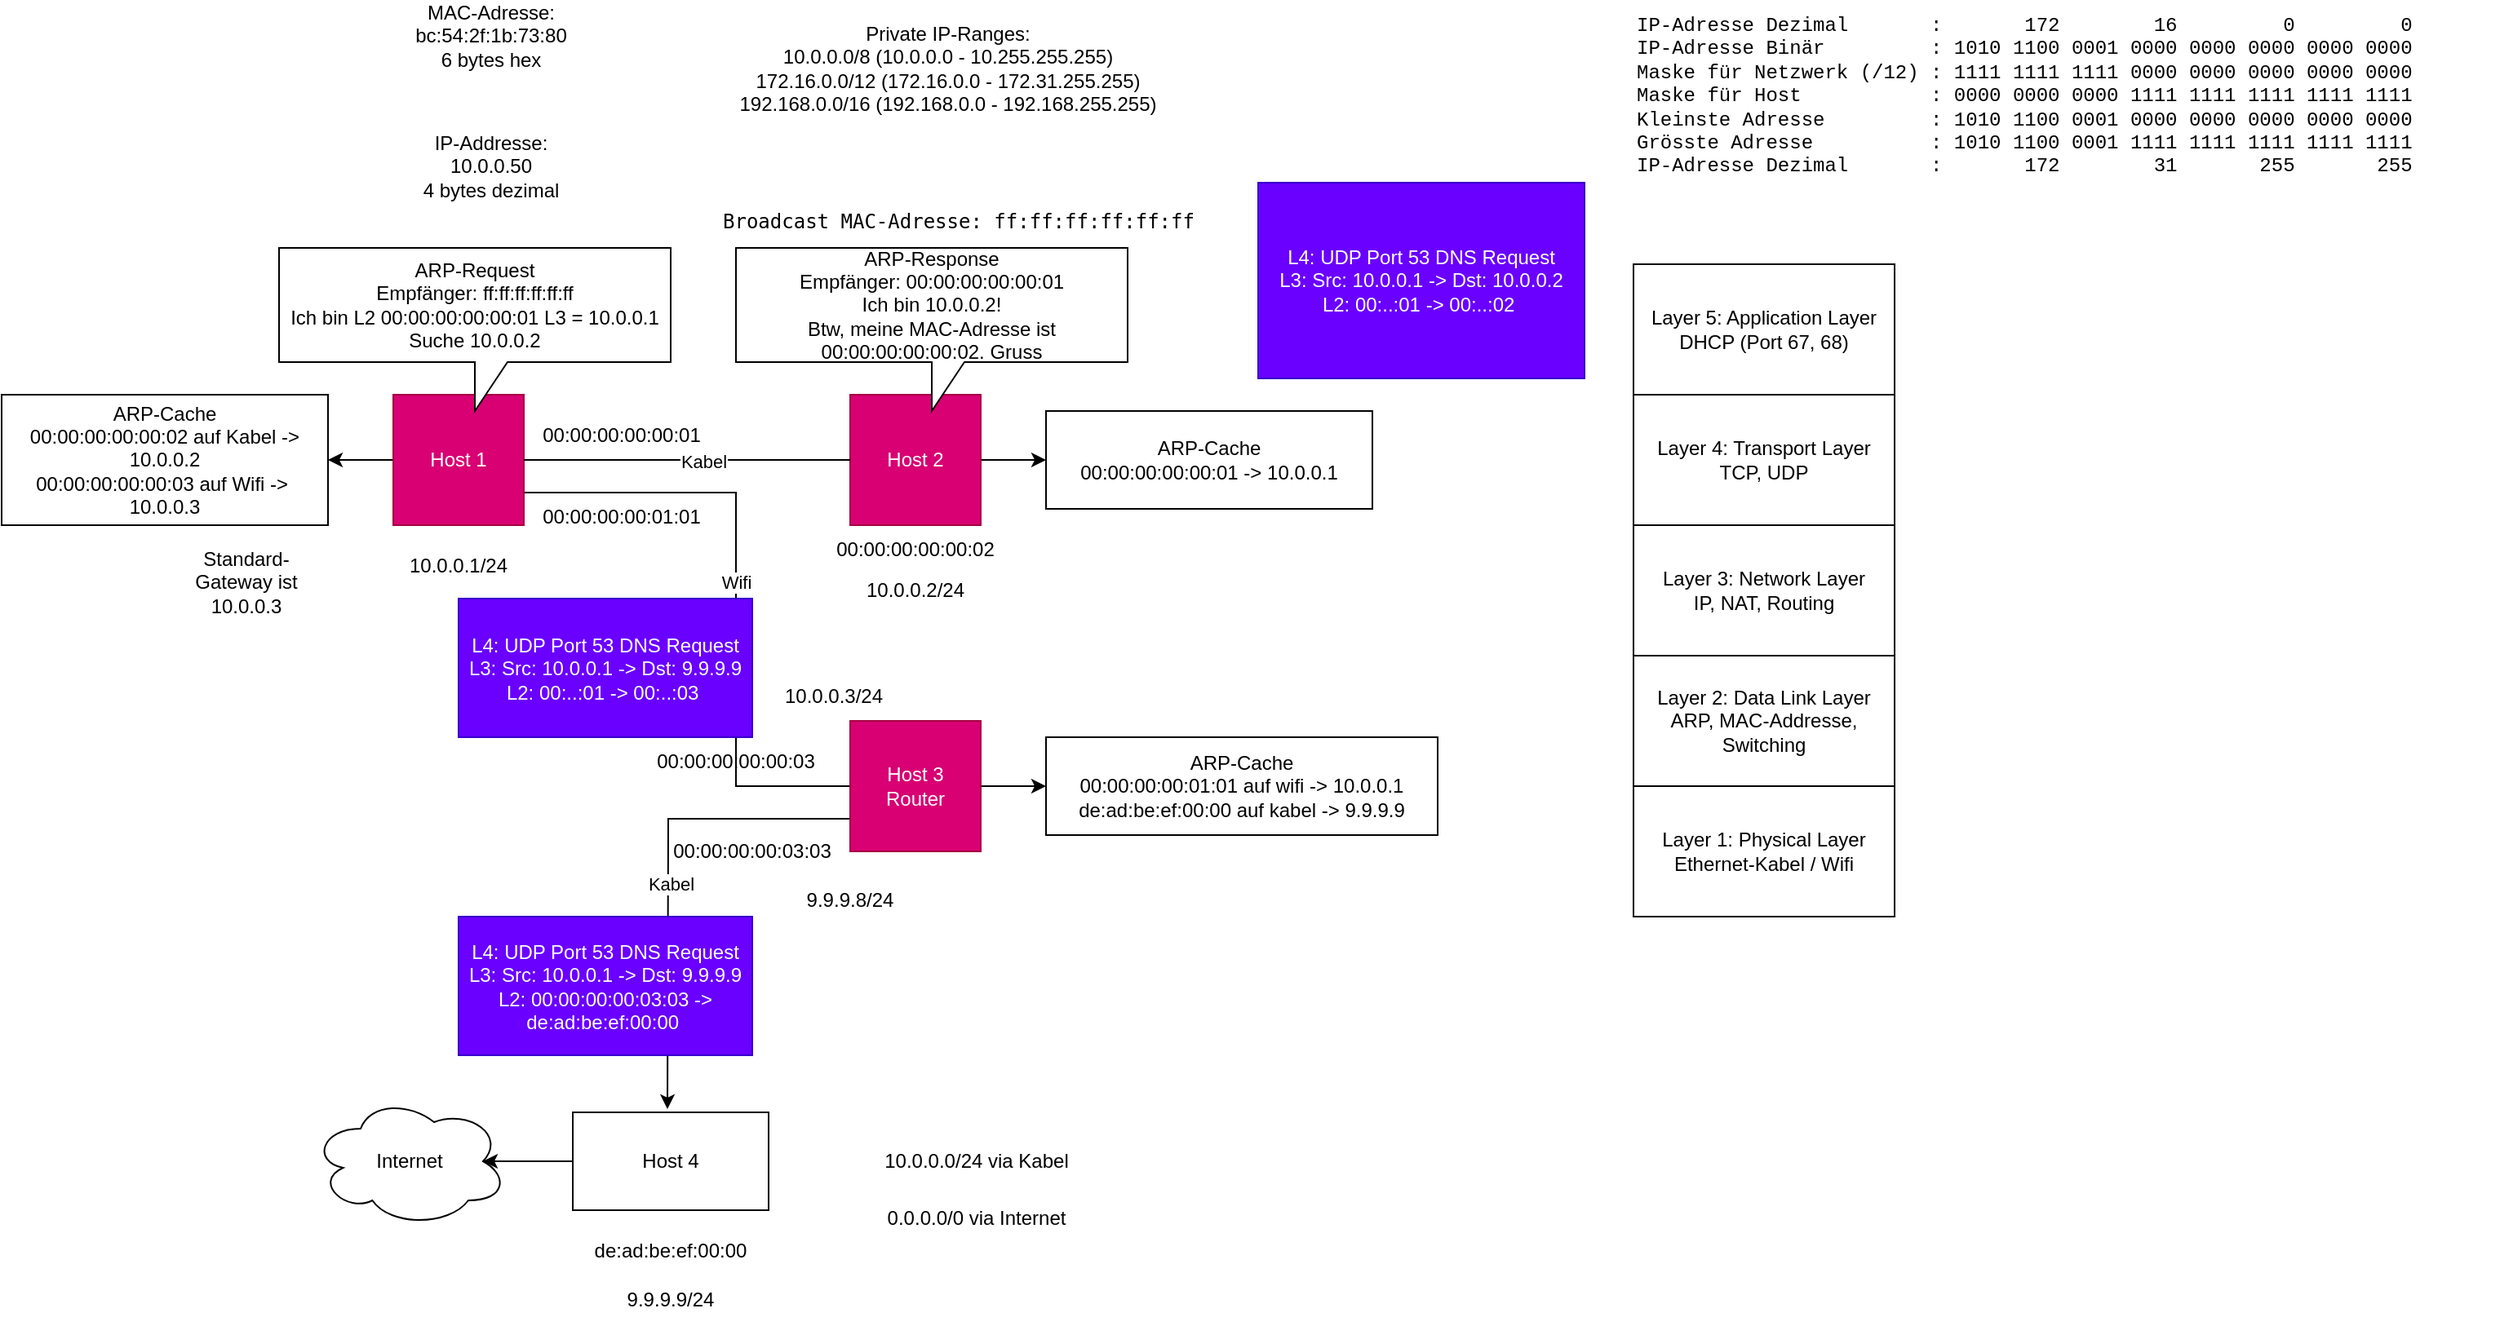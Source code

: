 <mxfile version="21.6.8" type="device" pages="3">
  <diagram name="ARP+Routing" id="4NEQtiHb-6PhxLlwF9BV">
    <mxGraphModel dx="2150" dy="907" grid="1" gridSize="10" guides="1" tooltips="1" connect="1" arrows="1" fold="1" page="1" pageScale="1" pageWidth="850" pageHeight="1100" math="0" shadow="0">
      <root>
        <mxCell id="0" />
        <mxCell id="1" parent="0" />
        <mxCell id="g_Mk7Dcg2NKGqQZcFkWx-22" style="edgeStyle=orthogonalEdgeStyle;rounded=0;orthogonalLoop=1;jettySize=auto;html=1;exitX=1;exitY=0.5;exitDx=0;exitDy=0;entryX=0;entryY=0.5;entryDx=0;entryDy=0;endArrow=none;endFill=0;" parent="1" source="g_Mk7Dcg2NKGqQZcFkWx-1" target="g_Mk7Dcg2NKGqQZcFkWx-19" edge="1">
          <mxGeometry relative="1" as="geometry">
            <Array as="points">
              <mxPoint x="200" y="340" />
              <mxPoint x="330" y="340" />
              <mxPoint x="330" y="520" />
            </Array>
          </mxGeometry>
        </mxCell>
        <mxCell id="g_Mk7Dcg2NKGqQZcFkWx-24" value="Wifi" style="edgeLabel;html=1;align=center;verticalAlign=middle;resizable=0;points=[];" parent="g_Mk7Dcg2NKGqQZcFkWx-22" vertex="1" connectable="0">
          <mxGeometry x="0.025" relative="1" as="geometry">
            <mxPoint as="offset" />
          </mxGeometry>
        </mxCell>
        <mxCell id="g_Mk7Dcg2NKGqQZcFkWx-33" style="edgeStyle=orthogonalEdgeStyle;rounded=0;orthogonalLoop=1;jettySize=auto;html=1;exitX=0;exitY=0.5;exitDx=0;exitDy=0;entryX=1;entryY=0.5;entryDx=0;entryDy=0;" parent="1" source="g_Mk7Dcg2NKGqQZcFkWx-1" target="g_Mk7Dcg2NKGqQZcFkWx-32" edge="1">
          <mxGeometry relative="1" as="geometry" />
        </mxCell>
        <mxCell id="g_Mk7Dcg2NKGqQZcFkWx-1" value="Host 1" style="rounded=0;whiteSpace=wrap;html=1;fillColor=#d80073;strokeColor=#A50040;fontColor=#ffffff;" parent="1" vertex="1">
          <mxGeometry x="120" y="280" width="80" height="80" as="geometry" />
        </mxCell>
        <mxCell id="g_Mk7Dcg2NKGqQZcFkWx-31" style="edgeStyle=orthogonalEdgeStyle;rounded=0;orthogonalLoop=1;jettySize=auto;html=1;exitX=1;exitY=0.5;exitDx=0;exitDy=0;entryX=0;entryY=0.5;entryDx=0;entryDy=0;" parent="1" source="g_Mk7Dcg2NKGqQZcFkWx-2" target="g_Mk7Dcg2NKGqQZcFkWx-30" edge="1">
          <mxGeometry relative="1" as="geometry" />
        </mxCell>
        <mxCell id="g_Mk7Dcg2NKGqQZcFkWx-2" value="Host 2" style="rounded=0;whiteSpace=wrap;html=1;fillColor=#d80073;strokeColor=#A50040;fontColor=#ffffff;" parent="1" vertex="1">
          <mxGeometry x="400" y="280" width="80" height="80" as="geometry" />
        </mxCell>
        <mxCell id="g_Mk7Dcg2NKGqQZcFkWx-3" value="" style="endArrow=none;html=1;rounded=0;entryX=1;entryY=0.5;entryDx=0;entryDy=0;exitX=0;exitY=0.5;exitDx=0;exitDy=0;" parent="1" source="g_Mk7Dcg2NKGqQZcFkWx-2" target="g_Mk7Dcg2NKGqQZcFkWx-1" edge="1">
          <mxGeometry width="50" height="50" relative="1" as="geometry">
            <mxPoint x="430" y="640" as="sourcePoint" />
            <mxPoint x="480" y="590" as="targetPoint" />
          </mxGeometry>
        </mxCell>
        <mxCell id="g_Mk7Dcg2NKGqQZcFkWx-23" value="Kabel" style="edgeLabel;html=1;align=center;verticalAlign=middle;resizable=0;points=[];" parent="g_Mk7Dcg2NKGqQZcFkWx-3" vertex="1" connectable="0">
          <mxGeometry x="-0.1" y="1" relative="1" as="geometry">
            <mxPoint as="offset" />
          </mxGeometry>
        </mxCell>
        <mxCell id="g_Mk7Dcg2NKGqQZcFkWx-4" value="00:00:00:00:01:01" style="text;html=1;strokeColor=none;fillColor=none;align=center;verticalAlign=middle;whiteSpace=wrap;rounded=0;" parent="1" vertex="1">
          <mxGeometry x="230" y="340" width="60" height="30" as="geometry" />
        </mxCell>
        <mxCell id="g_Mk7Dcg2NKGqQZcFkWx-5" value="00:00:00:00:00:02" style="text;html=1;strokeColor=none;fillColor=none;align=center;verticalAlign=middle;whiteSpace=wrap;rounded=0;" parent="1" vertex="1">
          <mxGeometry x="410" y="360" width="60" height="30" as="geometry" />
        </mxCell>
        <mxCell id="g_Mk7Dcg2NKGqQZcFkWx-6" value="MAC-Adresse: &lt;br&gt;bc:54:2f:1b:73:80&lt;br&gt;6 bytes hex" style="text;html=1;strokeColor=none;fillColor=none;align=center;verticalAlign=middle;whiteSpace=wrap;rounded=0;" parent="1" vertex="1">
          <mxGeometry x="80" y="40" width="200" height="40" as="geometry" />
        </mxCell>
        <mxCell id="g_Mk7Dcg2NKGqQZcFkWx-8" value="Layer 2: Data Link Layer&lt;br&gt;ARP, MAC-Addresse, Switching" style="rounded=0;whiteSpace=wrap;html=1;" parent="1" vertex="1">
          <mxGeometry x="880" y="440" width="160" height="80" as="geometry" />
        </mxCell>
        <mxCell id="g_Mk7Dcg2NKGqQZcFkWx-9" value="Layer 1: Physical Layer&lt;br&gt;Ethernet-Kabel / Wifi" style="rounded=0;whiteSpace=wrap;html=1;" parent="1" vertex="1">
          <mxGeometry x="880" y="520" width="160" height="80" as="geometry" />
        </mxCell>
        <mxCell id="g_Mk7Dcg2NKGqQZcFkWx-10" value="Layer 3: Network Layer&lt;br&gt;IP, NAT, Routing" style="rounded=0;whiteSpace=wrap;html=1;" parent="1" vertex="1">
          <mxGeometry x="880" y="360" width="160" height="80" as="geometry" />
        </mxCell>
        <mxCell id="g_Mk7Dcg2NKGqQZcFkWx-11" value="Layer 4: Transport Layer&lt;br&gt;TCP, UDP" style="rounded=0;whiteSpace=wrap;html=1;" parent="1" vertex="1">
          <mxGeometry x="880" y="280" width="160" height="80" as="geometry" />
        </mxCell>
        <mxCell id="g_Mk7Dcg2NKGqQZcFkWx-12" value="Layer 5: Application Layer&lt;br&gt;DHCP (Port 67, 68)" style="rounded=0;whiteSpace=wrap;html=1;" parent="1" vertex="1">
          <mxGeometry x="880" y="200" width="160" height="80" as="geometry" />
        </mxCell>
        <mxCell id="g_Mk7Dcg2NKGqQZcFkWx-13" value="10.0.0.1/24" style="text;html=1;strokeColor=none;fillColor=none;align=center;verticalAlign=middle;whiteSpace=wrap;rounded=0;" parent="1" vertex="1">
          <mxGeometry x="130" y="370" width="60" height="30" as="geometry" />
        </mxCell>
        <mxCell id="g_Mk7Dcg2NKGqQZcFkWx-14" value="IP-Addresse:&lt;br&gt;10.0.0.50&lt;br&gt;4 bytes dezimal" style="text;html=1;strokeColor=none;fillColor=none;align=center;verticalAlign=middle;whiteSpace=wrap;rounded=0;" parent="1" vertex="1">
          <mxGeometry x="80" y="120" width="200" height="40" as="geometry" />
        </mxCell>
        <mxCell id="g_Mk7Dcg2NKGqQZcFkWx-15" value="10.0.0.2/24" style="text;html=1;strokeColor=none;fillColor=none;align=center;verticalAlign=middle;whiteSpace=wrap;rounded=0;" parent="1" vertex="1">
          <mxGeometry x="410" y="385" width="60" height="30" as="geometry" />
        </mxCell>
        <mxCell id="g_Mk7Dcg2NKGqQZcFkWx-16" value="Private IP-Ranges:&lt;br&gt;10.0.0.0/8 (10.0.0.0 - 10.255.255.255)&lt;br&gt;172.16.0.0/12 (172.16.0.0 - 172.31.255.255)&lt;br&gt;192.168.0.0/16 (192.168.0.0 - 192.168.255.255)" style="text;html=1;strokeColor=none;fillColor=none;align=center;verticalAlign=middle;whiteSpace=wrap;rounded=0;" parent="1" vertex="1">
          <mxGeometry x="320" y="40" width="280" height="80" as="geometry" />
        </mxCell>
        <mxCell id="g_Mk7Dcg2NKGqQZcFkWx-17" value="IP-Adresse Dezimal       :       172        16         0         0&#xa;IP-Adresse Binär         : 1010 1100 0001 0000 0000 0000 0000 0000&#xa;Maske für Netzwerk (/12) : 1111 1111 1111 0000 0000 0000 0000 0000&#xa;Maske für Host           : 0000 0000 0000 1111 1111 1111 1111 1111&#xa;Kleinste Adresse         : 1010 1100 0001 0000 0000 0000 0000 0000&#xa;Grösste Adresse          : 1010 1100 0001 1111 1111 1111 1111 1111&#xa;IP-Adresse Dezimal       :       172        31       255       255" style="text;whiteSpace=wrap;fontFamily=Courier New;" parent="1" vertex="1">
          <mxGeometry x="880" y="40" width="530" height="150" as="geometry" />
        </mxCell>
        <mxCell id="g_Mk7Dcg2NKGqQZcFkWx-29" style="edgeStyle=orthogonalEdgeStyle;rounded=0;orthogonalLoop=1;jettySize=auto;html=1;exitX=1;exitY=0.5;exitDx=0;exitDy=0;entryX=0;entryY=0.5;entryDx=0;entryDy=0;" parent="1" source="g_Mk7Dcg2NKGqQZcFkWx-19" target="g_Mk7Dcg2NKGqQZcFkWx-28" edge="1">
          <mxGeometry relative="1" as="geometry" />
        </mxCell>
        <mxCell id="g_Mk7Dcg2NKGqQZcFkWx-41" style="edgeStyle=orthogonalEdgeStyle;rounded=0;orthogonalLoop=1;jettySize=auto;html=1;exitX=0;exitY=0.75;exitDx=0;exitDy=0;entryX=0.4;entryY=0.1;entryDx=0;entryDy=0;entryPerimeter=0;" parent="1" source="g_Mk7Dcg2NKGqQZcFkWx-19" edge="1">
          <mxGeometry relative="1" as="geometry">
            <mxPoint x="288" y="718" as="targetPoint" />
          </mxGeometry>
        </mxCell>
        <mxCell id="g_Mk7Dcg2NKGqQZcFkWx-42" value="Kabel" style="edgeLabel;html=1;align=center;verticalAlign=middle;resizable=0;points=[];" parent="g_Mk7Dcg2NKGqQZcFkWx-41" vertex="1" connectable="0">
          <mxGeometry x="0.71" y="-4" relative="1" as="geometry">
            <mxPoint x="6" y="-96" as="offset" />
          </mxGeometry>
        </mxCell>
        <mxCell id="g_Mk7Dcg2NKGqQZcFkWx-19" value="Host 3&lt;br&gt;Router" style="rounded=0;whiteSpace=wrap;html=1;fillColor=#d80073;strokeColor=#A50040;fontColor=#ffffff;" parent="1" vertex="1">
          <mxGeometry x="400" y="480" width="80" height="80" as="geometry" />
        </mxCell>
        <mxCell id="g_Mk7Dcg2NKGqQZcFkWx-20" value="00:00:00:00:00:03" style="text;html=1;strokeColor=none;fillColor=none;align=center;verticalAlign=middle;whiteSpace=wrap;rounded=0;" parent="1" vertex="1">
          <mxGeometry x="300" y="490" width="60" height="30" as="geometry" />
        </mxCell>
        <mxCell id="g_Mk7Dcg2NKGqQZcFkWx-21" value="10.0.0.3/24" style="text;html=1;strokeColor=none;fillColor=none;align=center;verticalAlign=middle;whiteSpace=wrap;rounded=0;" parent="1" vertex="1">
          <mxGeometry x="360" y="450" width="60" height="30" as="geometry" />
        </mxCell>
        <mxCell id="g_Mk7Dcg2NKGqQZcFkWx-25" value="&lt;code&gt;Broadcast MAC-Adresse: ff:ff:ff:ff:ff:ff&lt;/code&gt;" style="text;whiteSpace=wrap;html=1;" parent="1" vertex="1">
          <mxGeometry x="320" y="160" width="320" height="40" as="geometry" />
        </mxCell>
        <mxCell id="g_Mk7Dcg2NKGqQZcFkWx-26" value="ARP-Request&lt;br&gt;Empfänger: ff:ff:ff:ff:ff:ff&lt;br&gt;Ich bin L2 00:00:00:00:00:01 L3 = 10.0.0.1&lt;br&gt;Suche 10.0.0.2" style="shape=callout;whiteSpace=wrap;html=1;perimeter=calloutPerimeter;" parent="1" vertex="1">
          <mxGeometry x="50" y="190" width="240" height="100" as="geometry" />
        </mxCell>
        <mxCell id="g_Mk7Dcg2NKGqQZcFkWx-28" value="ARP-Cache&lt;br&gt;00:00:00:00:01:01 auf wifi -&amp;gt; 10.0.0.1&lt;br&gt;de:ad:be:ef:00:00 auf kabel -&amp;gt; 9.9.9.9" style="rounded=0;whiteSpace=wrap;html=1;" parent="1" vertex="1">
          <mxGeometry x="520" y="490" width="240" height="60" as="geometry" />
        </mxCell>
        <mxCell id="g_Mk7Dcg2NKGqQZcFkWx-30" value="ARP-Cache&lt;br style=&quot;border-color: var(--border-color);&quot;&gt;00:00:00:00:00:01 -&amp;gt; 10.0.0.1" style="rounded=0;whiteSpace=wrap;html=1;" parent="1" vertex="1">
          <mxGeometry x="520" y="290" width="200" height="60" as="geometry" />
        </mxCell>
        <mxCell id="g_Mk7Dcg2NKGqQZcFkWx-32" value="ARP-Cache&lt;br&gt;00:00:00:00:00:02 auf Kabel -&amp;gt; 10.0.0.2&lt;br&gt;00:00:00:00:00:03 auf Wifi -&amp;gt;&amp;nbsp;&lt;br&gt;10.0.0.3" style="rounded=0;whiteSpace=wrap;html=1;" parent="1" vertex="1">
          <mxGeometry x="-120" y="280" width="200" height="80" as="geometry" />
        </mxCell>
        <mxCell id="g_Mk7Dcg2NKGqQZcFkWx-36" value="ARP-Response&lt;br&gt;Empfänger: 00:00:00:00:00:01&lt;br&gt;Ich bin 10.0.0.2!&lt;br&gt;Btw, meine MAC-Adresse ist 00:00:00:00:00:02. Gruss" style="shape=callout;whiteSpace=wrap;html=1;perimeter=calloutPerimeter;" parent="1" vertex="1">
          <mxGeometry x="330" y="190" width="240" height="100" as="geometry" />
        </mxCell>
        <mxCell id="g_Mk7Dcg2NKGqQZcFkWx-37" value="L4: UDP Port 53 DNS Request&lt;br&gt;L3: Src: 10.0.0.1 -&amp;gt; Dst: 10.0.0.2&lt;br&gt;L2: 00:..:01 -&amp;gt; 00:..:02&amp;nbsp;" style="rounded=0;whiteSpace=wrap;html=1;fillColor=#6a00ff;strokeColor=#3700CC;fontColor=#ffffff;" parent="1" vertex="1">
          <mxGeometry x="650" y="150" width="200" height="120" as="geometry" />
        </mxCell>
        <mxCell id="g_Mk7Dcg2NKGqQZcFkWx-43" value="Standard-Gateway ist 10.0.0.3" style="text;html=1;strokeColor=none;fillColor=none;align=center;verticalAlign=middle;whiteSpace=wrap;rounded=0;" parent="1" vertex="1">
          <mxGeometry x="-20" y="370" width="100" height="50" as="geometry" />
        </mxCell>
        <mxCell id="g_Mk7Dcg2NKGqQZcFkWx-62" style="edgeStyle=orthogonalEdgeStyle;rounded=0;orthogonalLoop=1;jettySize=auto;html=1;exitX=0;exitY=0.5;exitDx=0;exitDy=0;entryX=0.875;entryY=0.5;entryDx=0;entryDy=0;entryPerimeter=0;" parent="1" source="g_Mk7Dcg2NKGqQZcFkWx-44" target="g_Mk7Dcg2NKGqQZcFkWx-61" edge="1">
          <mxGeometry relative="1" as="geometry" />
        </mxCell>
        <mxCell id="g_Mk7Dcg2NKGqQZcFkWx-44" value="Host 4" style="rounded=0;whiteSpace=wrap;html=1;" parent="1" vertex="1">
          <mxGeometry x="230" y="720" width="120" height="60" as="geometry" />
        </mxCell>
        <mxCell id="g_Mk7Dcg2NKGqQZcFkWx-46" value="de:ad:be:ef:00:00" style="text;html=1;strokeColor=none;fillColor=none;align=center;verticalAlign=middle;whiteSpace=wrap;rounded=0;" parent="1" vertex="1">
          <mxGeometry x="260" y="790" width="60" height="30" as="geometry" />
        </mxCell>
        <mxCell id="g_Mk7Dcg2NKGqQZcFkWx-47" value="9.9.9.9/24" style="text;html=1;strokeColor=none;fillColor=none;align=center;verticalAlign=middle;whiteSpace=wrap;rounded=0;" parent="1" vertex="1">
          <mxGeometry x="260" y="820" width="60" height="30" as="geometry" />
        </mxCell>
        <mxCell id="g_Mk7Dcg2NKGqQZcFkWx-48" value="00:00:00:00:00:01" style="text;html=1;strokeColor=none;fillColor=none;align=center;verticalAlign=middle;whiteSpace=wrap;rounded=0;" parent="1" vertex="1">
          <mxGeometry x="230" y="290" width="60" height="30" as="geometry" />
        </mxCell>
        <mxCell id="g_Mk7Dcg2NKGqQZcFkWx-51" value="00:00:00:00:03:03" style="text;html=1;strokeColor=none;fillColor=none;align=center;verticalAlign=middle;whiteSpace=wrap;rounded=0;" parent="1" vertex="1">
          <mxGeometry x="310" y="545" width="60" height="30" as="geometry" />
        </mxCell>
        <mxCell id="g_Mk7Dcg2NKGqQZcFkWx-52" value="9.9.9.8/24" style="text;html=1;strokeColor=none;fillColor=none;align=center;verticalAlign=middle;whiteSpace=wrap;rounded=0;" parent="1" vertex="1">
          <mxGeometry x="370" y="575" width="60" height="30" as="geometry" />
        </mxCell>
        <mxCell id="g_Mk7Dcg2NKGqQZcFkWx-55" value="L4: UDP Port 53 DNS Request&lt;br&gt;L3: Src: 10.0.0.1 -&amp;gt; Dst: 9.9.9.9&lt;br&gt;L2: 00:..:01 -&amp;gt; 00:..:03&amp;nbsp;" style="rounded=0;whiteSpace=wrap;html=1;fillColor=#6a00ff;strokeColor=#3700CC;fontColor=#ffffff;" parent="1" vertex="1">
          <mxGeometry x="160" y="405" width="180" height="85" as="geometry" />
        </mxCell>
        <mxCell id="g_Mk7Dcg2NKGqQZcFkWx-56" value="L4: UDP Port 53 DNS Request&lt;br&gt;L3: Src: 10.0.0.1 -&amp;gt; Dst: 9.9.9.9&lt;br&gt;L2: 00:00:00:00:03:03 -&amp;gt; de:ad:be:ef:00:00&amp;nbsp;" style="rounded=0;whiteSpace=wrap;html=1;fillColor=#6a00ff;strokeColor=#3700CC;fontColor=#ffffff;" parent="1" vertex="1">
          <mxGeometry x="160" y="600" width="180" height="85" as="geometry" />
        </mxCell>
        <mxCell id="g_Mk7Dcg2NKGqQZcFkWx-59" value="10.0.0.0/24 via Kabel" style="text;html=1;strokeColor=none;fillColor=none;align=center;verticalAlign=middle;whiteSpace=wrap;rounded=0;" parent="1" vertex="1">
          <mxGeometry x="375" y="725" width="205" height="50" as="geometry" />
        </mxCell>
        <mxCell id="g_Mk7Dcg2NKGqQZcFkWx-60" value="0.0.0.0/0 via Internet" style="text;html=1;strokeColor=none;fillColor=none;align=center;verticalAlign=middle;whiteSpace=wrap;rounded=0;" parent="1" vertex="1">
          <mxGeometry x="375" y="760" width="205" height="50" as="geometry" />
        </mxCell>
        <mxCell id="g_Mk7Dcg2NKGqQZcFkWx-61" value="Internet" style="ellipse;shape=cloud;whiteSpace=wrap;html=1;" parent="1" vertex="1">
          <mxGeometry x="70" y="710" width="120" height="80" as="geometry" />
        </mxCell>
      </root>
    </mxGraphModel>
  </diagram>
  <diagram id="n_GbwGzZRYY4xq6X4LQY" name="Switch vs Router">
    <mxGraphModel dx="956" dy="588" grid="1" gridSize="10" guides="1" tooltips="1" connect="1" arrows="1" fold="1" page="1" pageScale="1" pageWidth="850" pageHeight="1100" math="0" shadow="0">
      <root>
        <mxCell id="0" />
        <mxCell id="1" parent="0" />
        <mxCell id="mniobv89OR57uoss-oU3-4" value="Host 1" style="rounded=0;whiteSpace=wrap;html=1;fillColor=#dae8fc;strokeColor=#6c8ebf;" vertex="1" parent="1">
          <mxGeometry x="160" y="280" width="80" height="80" as="geometry" />
        </mxCell>
        <mxCell id="mniobv89OR57uoss-oU3-6" value="Host 2" style="rounded=0;whiteSpace=wrap;html=1;fillColor=#dae8fc;strokeColor=#6c8ebf;" vertex="1" parent="1">
          <mxGeometry x="360" y="80" width="80" height="80" as="geometry" />
        </mxCell>
        <mxCell id="mniobv89OR57uoss-oU3-10" value="00:00:00:00:00:02" style="text;html=1;strokeColor=none;fillColor=none;align=center;verticalAlign=middle;whiteSpace=wrap;rounded=0;" vertex="1" parent="1">
          <mxGeometry x="370" y="50" width="60" height="30" as="geometry" />
        </mxCell>
        <mxCell id="mniobv89OR57uoss-oU3-12" value="Layer 2: Data Link Layer&lt;br&gt;ARP, MAC-Addresse, Switching" style="rounded=0;whiteSpace=wrap;html=1;" vertex="1" parent="1">
          <mxGeometry x="880" y="120" width="160" height="80" as="geometry" />
        </mxCell>
        <mxCell id="mniobv89OR57uoss-oU3-13" value="Layer 1: Physical Layer&lt;br&gt;Ethernet-Kabel / Wifi" style="rounded=0;whiteSpace=wrap;html=1;" vertex="1" parent="1">
          <mxGeometry x="880" y="200" width="160" height="80" as="geometry" />
        </mxCell>
        <mxCell id="mniobv89OR57uoss-oU3-14" value="Layer 3: Network Layer&lt;br&gt;IP, NAT, Routing" style="rounded=0;whiteSpace=wrap;html=1;" vertex="1" parent="1">
          <mxGeometry x="880" y="40" width="160" height="80" as="geometry" />
        </mxCell>
        <mxCell id="mniobv89OR57uoss-oU3-25" value="Host 3" style="rounded=0;whiteSpace=wrap;html=1;fillColor=#dae8fc;strokeColor=#6c8ebf;" vertex="1" parent="1">
          <mxGeometry x="560" y="280" width="80" height="80" as="geometry" />
        </mxCell>
        <mxCell id="mniobv89OR57uoss-oU3-26" value="00:00:00:00:00:03" style="text;html=1;strokeColor=none;fillColor=none;align=center;verticalAlign=middle;whiteSpace=wrap;rounded=0;" vertex="1" parent="1">
          <mxGeometry x="570" y="360" width="60" height="30" as="geometry" />
        </mxCell>
        <mxCell id="mniobv89OR57uoss-oU3-40" value="00:00:00:00:00:01" style="text;html=1;strokeColor=none;fillColor=none;align=center;verticalAlign=middle;whiteSpace=wrap;rounded=0;" vertex="1" parent="1">
          <mxGeometry x="170" y="360" width="60" height="30" as="geometry" />
        </mxCell>
        <mxCell id="Hhuez3fKGoA5JVIxUjI2-2" style="edgeStyle=orthogonalEdgeStyle;rounded=0;orthogonalLoop=1;jettySize=auto;html=1;exitX=0.5;exitY=1;exitDx=0;exitDy=0;entryX=0.5;entryY=0;entryDx=0;entryDy=0;" edge="1" parent="1" source="mniobv89OR57uoss-oU3-48" target="Hhuez3fKGoA5JVIxUjI2-1">
          <mxGeometry relative="1" as="geometry" />
        </mxCell>
        <mxCell id="mniobv89OR57uoss-oU3-48" value="Switch" style="rounded=0;whiteSpace=wrap;html=1;fillColor=#e1d5e7;strokeColor=#9673a6;" vertex="1" parent="1">
          <mxGeometry x="360" y="280" width="80" height="80" as="geometry" />
        </mxCell>
        <mxCell id="mniobv89OR57uoss-oU3-51" value="" style="endArrow=none;html=1;rounded=0;entryX=0;entryY=0.5;entryDx=0;entryDy=0;exitX=1;exitY=0.5;exitDx=0;exitDy=0;" edge="1" parent="1" source="mniobv89OR57uoss-oU3-4" target="mniobv89OR57uoss-oU3-48">
          <mxGeometry width="50" height="50" relative="1" as="geometry">
            <mxPoint x="250" y="320" as="sourcePoint" />
            <mxPoint x="350" y="280" as="targetPoint" />
          </mxGeometry>
        </mxCell>
        <mxCell id="mniobv89OR57uoss-oU3-55" value="Port 1" style="edgeLabel;html=1;align=center;verticalAlign=middle;resizable=0;points=[];" vertex="1" connectable="0" parent="mniobv89OR57uoss-oU3-51">
          <mxGeometry x="0.75" y="3" relative="1" as="geometry">
            <mxPoint x="-5" y="3" as="offset" />
          </mxGeometry>
        </mxCell>
        <mxCell id="mniobv89OR57uoss-oU3-52" value="" style="endArrow=none;html=1;rounded=0;entryX=0.5;entryY=1;entryDx=0;entryDy=0;exitX=0.5;exitY=0;exitDx=0;exitDy=0;" edge="1" parent="1" source="mniobv89OR57uoss-oU3-48" target="mniobv89OR57uoss-oU3-6">
          <mxGeometry width="50" height="50" relative="1" as="geometry">
            <mxPoint x="310" y="270" as="sourcePoint" />
            <mxPoint x="360" y="220" as="targetPoint" />
          </mxGeometry>
        </mxCell>
        <mxCell id="mniobv89OR57uoss-oU3-56" value="Port 2" style="edgeLabel;html=1;align=center;verticalAlign=middle;resizable=0;points=[];" vertex="1" connectable="0" parent="mniobv89OR57uoss-oU3-52">
          <mxGeometry x="-0.722" y="1" relative="1" as="geometry">
            <mxPoint as="offset" />
          </mxGeometry>
        </mxCell>
        <mxCell id="mniobv89OR57uoss-oU3-53" value="" style="endArrow=none;html=1;rounded=0;entryX=0;entryY=0.5;entryDx=0;entryDy=0;exitX=1;exitY=0.5;exitDx=0;exitDy=0;" edge="1" parent="1" source="mniobv89OR57uoss-oU3-48" target="mniobv89OR57uoss-oU3-25">
          <mxGeometry width="50" height="50" relative="1" as="geometry">
            <mxPoint x="290" y="490" as="sourcePoint" />
            <mxPoint x="340" y="440" as="targetPoint" />
          </mxGeometry>
        </mxCell>
        <mxCell id="mniobv89OR57uoss-oU3-57" value="Port 3" style="edgeLabel;html=1;align=center;verticalAlign=middle;resizable=0;points=[];" vertex="1" connectable="0" parent="mniobv89OR57uoss-oU3-53">
          <mxGeometry x="-0.597" relative="1" as="geometry">
            <mxPoint as="offset" />
          </mxGeometry>
        </mxCell>
        <mxCell id="mniobv89OR57uoss-oU3-54" value="Switch: ALLES NUR L2!!!!" style="text;html=1;strokeColor=none;fillColor=none;align=center;verticalAlign=middle;whiteSpace=wrap;rounded=0;" vertex="1" parent="1">
          <mxGeometry x="190" y="150" width="60" height="30" as="geometry" />
        </mxCell>
        <mxCell id="Hhuez3fKGoA5JVIxUjI2-1" value="Cache&lt;br&gt;00:00:00:00:00:01 auf Port 1&lt;br&gt;00:00:00:00:00:03 auf Port 3" style="rounded=0;whiteSpace=wrap;html=1;" vertex="1" parent="1">
          <mxGeometry x="300" y="400" width="200" height="80" as="geometry" />
        </mxCell>
        <mxCell id="Hhuez3fKGoA5JVIxUjI2-3" value="Host 1" style="rounded=0;whiteSpace=wrap;html=1;fillColor=#dae8fc;strokeColor=#6c8ebf;" vertex="1" parent="1">
          <mxGeometry x="160" y="760" width="80" height="80" as="geometry" />
        </mxCell>
        <mxCell id="Hhuez3fKGoA5JVIxUjI2-4" value="Host 2" style="rounded=0;whiteSpace=wrap;html=1;fillColor=#dae8fc;strokeColor=#6c8ebf;" vertex="1" parent="1">
          <mxGeometry x="360" y="560" width="80" height="80" as="geometry" />
        </mxCell>
        <mxCell id="Hhuez3fKGoA5JVIxUjI2-5" value="10.0.0.2" style="text;html=1;strokeColor=none;fillColor=none;align=center;verticalAlign=middle;whiteSpace=wrap;rounded=0;" vertex="1" parent="1">
          <mxGeometry x="370" y="530" width="60" height="30" as="geometry" />
        </mxCell>
        <mxCell id="Hhuez3fKGoA5JVIxUjI2-6" value="Host 3" style="rounded=0;whiteSpace=wrap;html=1;fillColor=#dae8fc;strokeColor=#6c8ebf;" vertex="1" parent="1">
          <mxGeometry x="560" y="760" width="80" height="80" as="geometry" />
        </mxCell>
        <mxCell id="Hhuez3fKGoA5JVIxUjI2-7" value="10.0.0.3" style="text;html=1;strokeColor=none;fillColor=none;align=center;verticalAlign=middle;whiteSpace=wrap;rounded=0;" vertex="1" parent="1">
          <mxGeometry x="570" y="840" width="60" height="30" as="geometry" />
        </mxCell>
        <mxCell id="Hhuez3fKGoA5JVIxUjI2-8" value="10.0.0.1" style="text;html=1;strokeColor=none;fillColor=none;align=center;verticalAlign=middle;whiteSpace=wrap;rounded=0;" vertex="1" parent="1">
          <mxGeometry x="170" y="840" width="60" height="30" as="geometry" />
        </mxCell>
        <mxCell id="Hhuez3fKGoA5JVIxUjI2-9" style="edgeStyle=orthogonalEdgeStyle;rounded=0;orthogonalLoop=1;jettySize=auto;html=1;exitX=0.5;exitY=1;exitDx=0;exitDy=0;entryX=0.5;entryY=0;entryDx=0;entryDy=0;" edge="1" parent="1" source="Hhuez3fKGoA5JVIxUjI2-10" target="Hhuez3fKGoA5JVIxUjI2-19">
          <mxGeometry relative="1" as="geometry">
            <mxPoint x="400" y="880" as="targetPoint" />
          </mxGeometry>
        </mxCell>
        <mxCell id="Hhuez3fKGoA5JVIxUjI2-24" style="edgeStyle=orthogonalEdgeStyle;rounded=0;orthogonalLoop=1;jettySize=auto;html=1;exitX=0.5;exitY=1;exitDx=0;exitDy=0;entryX=0.5;entryY=0;entryDx=0;entryDy=0;" edge="1" parent="1" source="Hhuez3fKGoA5JVIxUjI2-10" target="Hhuez3fKGoA5JVIxUjI2-22">
          <mxGeometry relative="1" as="geometry" />
        </mxCell>
        <mxCell id="Hhuez3fKGoA5JVIxUjI2-10" value="Router" style="rounded=0;whiteSpace=wrap;html=1;fillColor=#e1d5e7;strokeColor=#9673a6;" vertex="1" parent="1">
          <mxGeometry x="360" y="760" width="80" height="80" as="geometry" />
        </mxCell>
        <mxCell id="Hhuez3fKGoA5JVIxUjI2-11" value="" style="endArrow=none;html=1;rounded=0;entryX=0;entryY=0.5;entryDx=0;entryDy=0;exitX=1;exitY=0.5;exitDx=0;exitDy=0;" edge="1" parent="1" source="Hhuez3fKGoA5JVIxUjI2-3" target="Hhuez3fKGoA5JVIxUjI2-10">
          <mxGeometry width="50" height="50" relative="1" as="geometry">
            <mxPoint x="250" y="800" as="sourcePoint" />
            <mxPoint x="350" y="760" as="targetPoint" />
          </mxGeometry>
        </mxCell>
        <mxCell id="Hhuez3fKGoA5JVIxUjI2-12" value="Port 1" style="edgeLabel;html=1;align=center;verticalAlign=middle;resizable=0;points=[];" vertex="1" connectable="0" parent="Hhuez3fKGoA5JVIxUjI2-11">
          <mxGeometry x="0.75" y="3" relative="1" as="geometry">
            <mxPoint x="-5" y="3" as="offset" />
          </mxGeometry>
        </mxCell>
        <mxCell id="Hhuez3fKGoA5JVIxUjI2-13" value="" style="endArrow=none;html=1;rounded=0;entryX=0.5;entryY=1;entryDx=0;entryDy=0;exitX=0.5;exitY=0;exitDx=0;exitDy=0;" edge="1" parent="1" source="Hhuez3fKGoA5JVIxUjI2-10" target="Hhuez3fKGoA5JVIxUjI2-4">
          <mxGeometry width="50" height="50" relative="1" as="geometry">
            <mxPoint x="310" y="750" as="sourcePoint" />
            <mxPoint x="360" y="700" as="targetPoint" />
          </mxGeometry>
        </mxCell>
        <mxCell id="Hhuez3fKGoA5JVIxUjI2-14" value="Port 2" style="edgeLabel;html=1;align=center;verticalAlign=middle;resizable=0;points=[];" vertex="1" connectable="0" parent="Hhuez3fKGoA5JVIxUjI2-13">
          <mxGeometry x="-0.722" y="1" relative="1" as="geometry">
            <mxPoint as="offset" />
          </mxGeometry>
        </mxCell>
        <mxCell id="Hhuez3fKGoA5JVIxUjI2-15" value="" style="endArrow=none;html=1;rounded=0;entryX=0;entryY=0.5;entryDx=0;entryDy=0;exitX=1;exitY=0.5;exitDx=0;exitDy=0;" edge="1" parent="1" source="Hhuez3fKGoA5JVIxUjI2-10" target="Hhuez3fKGoA5JVIxUjI2-6">
          <mxGeometry width="50" height="50" relative="1" as="geometry">
            <mxPoint x="290" y="970" as="sourcePoint" />
            <mxPoint x="340" y="920" as="targetPoint" />
          </mxGeometry>
        </mxCell>
        <mxCell id="Hhuez3fKGoA5JVIxUjI2-16" value="Port 3" style="edgeLabel;html=1;align=center;verticalAlign=middle;resizable=0;points=[];" vertex="1" connectable="0" parent="Hhuez3fKGoA5JVIxUjI2-15">
          <mxGeometry x="-0.597" relative="1" as="geometry">
            <mxPoint as="offset" />
          </mxGeometry>
        </mxCell>
        <mxCell id="Hhuez3fKGoA5JVIxUjI2-17" value="Router: L3!!!" style="text;html=1;strokeColor=none;fillColor=none;align=center;verticalAlign=middle;whiteSpace=wrap;rounded=0;" vertex="1" parent="1">
          <mxGeometry x="250" y="670" width="60" height="30" as="geometry" />
        </mxCell>
        <mxCell id="Hhuez3fKGoA5JVIxUjI2-21" style="edgeStyle=orthogonalEdgeStyle;rounded=0;orthogonalLoop=1;jettySize=auto;html=1;exitX=0.5;exitY=1;exitDx=0;exitDy=0;entryX=0.5;entryY=0;entryDx=0;entryDy=0;" edge="1" parent="1" source="Hhuez3fKGoA5JVIxUjI2-19" target="Hhuez3fKGoA5JVIxUjI2-20">
          <mxGeometry relative="1" as="geometry" />
        </mxCell>
        <mxCell id="Hhuez3fKGoA5JVIxUjI2-19" value="Router" style="rounded=0;whiteSpace=wrap;html=1;fillColor=#e1d5e7;strokeColor=#9673a6;" vertex="1" parent="1">
          <mxGeometry x="300" y="920" width="80" height="80" as="geometry" />
        </mxCell>
        <mxCell id="Hhuez3fKGoA5JVIxUjI2-20" value="Host 4" style="rounded=0;whiteSpace=wrap;html=1;fillColor=#dae8fc;strokeColor=#6c8ebf;" vertex="1" parent="1">
          <mxGeometry x="300" y="1040" width="80" height="80" as="geometry" />
        </mxCell>
        <mxCell id="Hhuez3fKGoA5JVIxUjI2-22" value="Router" style="rounded=0;whiteSpace=wrap;html=1;fillColor=#e1d5e7;strokeColor=#9673a6;" vertex="1" parent="1">
          <mxGeometry x="420" y="920" width="80" height="80" as="geometry" />
        </mxCell>
        <mxCell id="Hhuez3fKGoA5JVIxUjI2-25" value="Host 1" style="rounded=0;whiteSpace=wrap;html=1;fillColor=#dae8fc;strokeColor=#6c8ebf;" vertex="1" parent="1">
          <mxGeometry x="1230" y="310" width="80" height="80" as="geometry" />
        </mxCell>
        <mxCell id="Hhuez3fKGoA5JVIxUjI2-26" value="Host 2" style="rounded=0;whiteSpace=wrap;html=1;fillColor=#dae8fc;strokeColor=#6c8ebf;" vertex="1" parent="1">
          <mxGeometry x="1430" y="110" width="80" height="80" as="geometry" />
        </mxCell>
        <mxCell id="Hhuez3fKGoA5JVIxUjI2-27" value="00:00:00:00:00:02" style="text;html=1;strokeColor=none;fillColor=none;align=center;verticalAlign=middle;whiteSpace=wrap;rounded=0;" vertex="1" parent="1">
          <mxGeometry x="1440" y="80" width="60" height="30" as="geometry" />
        </mxCell>
        <mxCell id="Hhuez3fKGoA5JVIxUjI2-28" value="Host 3" style="rounded=0;whiteSpace=wrap;html=1;fillColor=#dae8fc;strokeColor=#6c8ebf;" vertex="1" parent="1">
          <mxGeometry x="1630" y="310" width="80" height="80" as="geometry" />
        </mxCell>
        <mxCell id="Hhuez3fKGoA5JVIxUjI2-29" value="00:00:00:00:00:03" style="text;html=1;strokeColor=none;fillColor=none;align=center;verticalAlign=middle;whiteSpace=wrap;rounded=0;" vertex="1" parent="1">
          <mxGeometry x="1640" y="390" width="60" height="30" as="geometry" />
        </mxCell>
        <mxCell id="Hhuez3fKGoA5JVIxUjI2-30" value="00:00:00:00:00:01" style="text;html=1;strokeColor=none;fillColor=none;align=center;verticalAlign=middle;whiteSpace=wrap;rounded=0;" vertex="1" parent="1">
          <mxGeometry x="1240" y="390" width="60" height="30" as="geometry" />
        </mxCell>
        <mxCell id="Hhuez3fKGoA5JVIxUjI2-31" style="edgeStyle=orthogonalEdgeStyle;rounded=0;orthogonalLoop=1;jettySize=auto;html=1;exitX=0.5;exitY=1;exitDx=0;exitDy=0;entryX=0.5;entryY=0;entryDx=0;entryDy=0;" edge="1" parent="1" source="Hhuez3fKGoA5JVIxUjI2-32" target="Hhuez3fKGoA5JVIxUjI2-41">
          <mxGeometry relative="1" as="geometry">
            <mxPoint x="1470" y="430" as="targetPoint" />
          </mxGeometry>
        </mxCell>
        <mxCell id="Hhuez3fKGoA5JVIxUjI2-42" value="Trunk Port&lt;br&gt;(VLAN 1 &amp;amp; 2)" style="edgeLabel;html=1;align=center;verticalAlign=middle;resizable=0;points=[];" vertex="1" connectable="0" parent="Hhuez3fKGoA5JVIxUjI2-31">
          <mxGeometry x="-0.015" y="-2" relative="1" as="geometry">
            <mxPoint as="offset" />
          </mxGeometry>
        </mxCell>
        <mxCell id="Hhuez3fKGoA5JVIxUjI2-32" value="Switch" style="rounded=0;whiteSpace=wrap;html=1;fillColor=#e1d5e7;strokeColor=#9673a6;" vertex="1" parent="1">
          <mxGeometry x="1430" y="310" width="80" height="80" as="geometry" />
        </mxCell>
        <mxCell id="Hhuez3fKGoA5JVIxUjI2-33" value="" style="endArrow=none;html=1;rounded=0;entryX=0;entryY=0.5;entryDx=0;entryDy=0;exitX=1;exitY=0.5;exitDx=0;exitDy=0;" edge="1" parent="1" source="Hhuez3fKGoA5JVIxUjI2-25" target="Hhuez3fKGoA5JVIxUjI2-32">
          <mxGeometry width="50" height="50" relative="1" as="geometry">
            <mxPoint x="1320" y="350" as="sourcePoint" />
            <mxPoint x="1420" y="310" as="targetPoint" />
          </mxGeometry>
        </mxCell>
        <mxCell id="Hhuez3fKGoA5JVIxUjI2-34" value="VLAN 1" style="edgeLabel;html=1;align=center;verticalAlign=middle;resizable=0;points=[];" vertex="1" connectable="0" parent="Hhuez3fKGoA5JVIxUjI2-33">
          <mxGeometry x="0.75" y="3" relative="1" as="geometry">
            <mxPoint x="-15" y="3" as="offset" />
          </mxGeometry>
        </mxCell>
        <mxCell id="Hhuez3fKGoA5JVIxUjI2-35" value="" style="endArrow=none;html=1;rounded=0;entryX=0.5;entryY=1;entryDx=0;entryDy=0;exitX=0.5;exitY=0;exitDx=0;exitDy=0;" edge="1" parent="1" source="Hhuez3fKGoA5JVIxUjI2-32" target="Hhuez3fKGoA5JVIxUjI2-26">
          <mxGeometry width="50" height="50" relative="1" as="geometry">
            <mxPoint x="1380" y="300" as="sourcePoint" />
            <mxPoint x="1430" y="250" as="targetPoint" />
          </mxGeometry>
        </mxCell>
        <mxCell id="Hhuez3fKGoA5JVIxUjI2-36" value="VLAN 1" style="edgeLabel;html=1;align=center;verticalAlign=middle;resizable=0;points=[];" vertex="1" connectable="0" parent="Hhuez3fKGoA5JVIxUjI2-35">
          <mxGeometry x="-0.722" y="1" relative="1" as="geometry">
            <mxPoint as="offset" />
          </mxGeometry>
        </mxCell>
        <mxCell id="Hhuez3fKGoA5JVIxUjI2-37" value="" style="endArrow=none;html=1;rounded=0;entryX=0;entryY=0.5;entryDx=0;entryDy=0;exitX=1;exitY=0.5;exitDx=0;exitDy=0;" edge="1" parent="1" source="Hhuez3fKGoA5JVIxUjI2-32" target="Hhuez3fKGoA5JVIxUjI2-28">
          <mxGeometry width="50" height="50" relative="1" as="geometry">
            <mxPoint x="1360" y="520" as="sourcePoint" />
            <mxPoint x="1410" y="470" as="targetPoint" />
          </mxGeometry>
        </mxCell>
        <mxCell id="Hhuez3fKGoA5JVIxUjI2-38" value="VLAN 2" style="edgeLabel;html=1;align=center;verticalAlign=middle;resizable=0;points=[];" vertex="1" connectable="0" parent="Hhuez3fKGoA5JVIxUjI2-37">
          <mxGeometry x="-0.597" relative="1" as="geometry">
            <mxPoint as="offset" />
          </mxGeometry>
        </mxCell>
        <mxCell id="Hhuez3fKGoA5JVIxUjI2-39" value="VLAN Exkurs" style="text;html=1;strokeColor=none;fillColor=none;align=center;verticalAlign=middle;whiteSpace=wrap;rounded=0;" vertex="1" parent="1">
          <mxGeometry x="1300" y="210" width="60" height="30" as="geometry" />
        </mxCell>
        <mxCell id="Hhuez3fKGoA5JVIxUjI2-41" value="Router" style="whiteSpace=wrap;html=1;aspect=fixed;fillColor=#e1d5e7;strokeColor=#9673a6;" vertex="1" parent="1">
          <mxGeometry x="1430" y="505" width="80" height="80" as="geometry" />
        </mxCell>
      </root>
    </mxGraphModel>
  </diagram>
  <diagram id="lebyKUbKmK70miMPPeA8" name="NAT">
    <mxGraphModel dx="1147" dy="706" grid="1" gridSize="10" guides="1" tooltips="1" connect="1" arrows="1" fold="1" page="1" pageScale="1" pageWidth="850" pageHeight="1100" math="0" shadow="0">
      <root>
        <mxCell id="0" />
        <mxCell id="1" parent="0" />
        <mxCell id="Bu7_x-S_kX-RQV4BVcTJ-1" style="edgeStyle=orthogonalEdgeStyle;rounded=0;orthogonalLoop=1;jettySize=auto;html=1;exitX=1;exitY=0.5;exitDx=0;exitDy=0;entryX=0;entryY=0.5;entryDx=0;entryDy=0;endArrow=none;endFill=0;" edge="1" parent="1" source="Bu7_x-S_kX-RQV4BVcTJ-4" target="Bu7_x-S_kX-RQV4BVcTJ-25">
          <mxGeometry relative="1" as="geometry">
            <Array as="points">
              <mxPoint x="200" y="340" />
              <mxPoint x="330" y="340" />
              <mxPoint x="330" y="520" />
            </Array>
          </mxGeometry>
        </mxCell>
        <mxCell id="Bu7_x-S_kX-RQV4BVcTJ-2" value="Wifi" style="edgeLabel;html=1;align=center;verticalAlign=middle;resizable=0;points=[];" vertex="1" connectable="0" parent="Bu7_x-S_kX-RQV4BVcTJ-1">
          <mxGeometry x="0.025" relative="1" as="geometry">
            <mxPoint as="offset" />
          </mxGeometry>
        </mxCell>
        <mxCell id="Bu7_x-S_kX-RQV4BVcTJ-4" value="Host 1" style="rounded=0;whiteSpace=wrap;html=1;fillColor=#dae8fc;strokeColor=#6c8ebf;" vertex="1" parent="1">
          <mxGeometry x="120" y="280" width="80" height="80" as="geometry" />
        </mxCell>
        <mxCell id="Bu7_x-S_kX-RQV4BVcTJ-14" value="Layer 3: Network Layer&lt;br&gt;IP, NAT, Routing" style="rounded=0;whiteSpace=wrap;html=1;" vertex="1" parent="1">
          <mxGeometry x="880" y="360" width="160" height="80" as="geometry" />
        </mxCell>
        <mxCell id="Bu7_x-S_kX-RQV4BVcTJ-15" value="Layer 4: Transport Layer&lt;br&gt;TCP, UDP" style="rounded=0;whiteSpace=wrap;html=1;" vertex="1" parent="1">
          <mxGeometry x="880" y="280" width="160" height="80" as="geometry" />
        </mxCell>
        <mxCell id="Bu7_x-S_kX-RQV4BVcTJ-16" value="Layer 5: Application Layer&lt;br&gt;DHCP (Port 67, 68)" style="rounded=0;whiteSpace=wrap;html=1;" vertex="1" parent="1">
          <mxGeometry x="880" y="200" width="160" height="80" as="geometry" />
        </mxCell>
        <mxCell id="Bu7_x-S_kX-RQV4BVcTJ-17" value="10.0.0.1/24" style="text;html=1;strokeColor=none;fillColor=none;align=center;verticalAlign=middle;whiteSpace=wrap;rounded=0;" vertex="1" parent="1">
          <mxGeometry x="130" y="370" width="60" height="30" as="geometry" />
        </mxCell>
        <mxCell id="Bu7_x-S_kX-RQV4BVcTJ-20" value="Private IP-Ranges:&lt;br&gt;10.0.0.0/8 (10.0.0.0 - 10.255.255.255)&lt;br&gt;172.16.0.0/12 (172.16.0.0 - 172.31.255.255)&lt;br&gt;192.168.0.0/16 (192.168.0.0 - 192.168.255.255)" style="text;html=1;strokeColor=none;fillColor=none;align=center;verticalAlign=middle;whiteSpace=wrap;rounded=0;" vertex="1" parent="1">
          <mxGeometry x="520" y="150" width="280" height="80" as="geometry" />
        </mxCell>
        <mxCell id="Bu7_x-S_kX-RQV4BVcTJ-23" style="edgeStyle=orthogonalEdgeStyle;rounded=0;orthogonalLoop=1;jettySize=auto;html=1;exitX=0;exitY=0.75;exitDx=0;exitDy=0;entryX=0.4;entryY=0.1;entryDx=0;entryDy=0;entryPerimeter=0;" edge="1" parent="1" source="Bu7_x-S_kX-RQV4BVcTJ-25">
          <mxGeometry relative="1" as="geometry">
            <mxPoint x="288" y="718" as="targetPoint" />
          </mxGeometry>
        </mxCell>
        <mxCell id="Bu7_x-S_kX-RQV4BVcTJ-24" value="Kabel" style="edgeLabel;html=1;align=center;verticalAlign=middle;resizable=0;points=[];" vertex="1" connectable="0" parent="Bu7_x-S_kX-RQV4BVcTJ-23">
          <mxGeometry x="0.71" y="-4" relative="1" as="geometry">
            <mxPoint x="6" y="-96" as="offset" />
          </mxGeometry>
        </mxCell>
        <mxCell id="Bu7_x-S_kX-RQV4BVcTJ-25" value="Host 3&lt;br&gt;Router" style="rounded=0;whiteSpace=wrap;html=1;fillColor=#dae8fc;strokeColor=#6c8ebf;" vertex="1" parent="1">
          <mxGeometry x="400" y="480" width="80" height="80" as="geometry" />
        </mxCell>
        <mxCell id="Bu7_x-S_kX-RQV4BVcTJ-27" value="10.0.0.3/24" style="text;html=1;strokeColor=none;fillColor=none;align=center;verticalAlign=middle;whiteSpace=wrap;rounded=0;" vertex="1" parent="1">
          <mxGeometry x="360" y="450" width="60" height="30" as="geometry" />
        </mxCell>
        <mxCell id="Bu7_x-S_kX-RQV4BVcTJ-35" value="Standard-Gateway ist 10.0.0.3" style="text;html=1;strokeColor=none;fillColor=none;align=center;verticalAlign=middle;whiteSpace=wrap;rounded=0;" vertex="1" parent="1">
          <mxGeometry x="10" y="290" width="100" height="50" as="geometry" />
        </mxCell>
        <mxCell id="Bu7_x-S_kX-RQV4BVcTJ-37" value="Host 4" style="rounded=0;whiteSpace=wrap;html=1;" vertex="1" parent="1">
          <mxGeometry x="230" y="720" width="120" height="60" as="geometry" />
        </mxCell>
        <mxCell id="Bu7_x-S_kX-RQV4BVcTJ-39" value="9.9.9.9/24" style="text;html=1;strokeColor=none;fillColor=none;align=center;verticalAlign=middle;whiteSpace=wrap;rounded=0;" vertex="1" parent="1">
          <mxGeometry x="260" y="790" width="60" height="30" as="geometry" />
        </mxCell>
        <mxCell id="Bu7_x-S_kX-RQV4BVcTJ-42" value="9.9.9.8/24" style="text;html=1;strokeColor=none;fillColor=none;align=center;verticalAlign=middle;whiteSpace=wrap;rounded=0;" vertex="1" parent="1">
          <mxGeometry x="395" y="570" width="60" height="30" as="geometry" />
        </mxCell>
        <mxCell id="Bu7_x-S_kX-RQV4BVcTJ-43" value="Falls Antwort von 9.9.9.9 eine Antowort an UDP Dst: Port 32493, dann an 10.0.0.1 weiterleiten" style="rounded=0;whiteSpace=wrap;html=1;" vertex="1" parent="1">
          <mxGeometry x="500" y="477.5" width="180" height="85" as="geometry" />
        </mxCell>
        <mxCell id="Bu7_x-S_kX-RQV4BVcTJ-44" value="L4: UDP Src: 32493 Dst: 53&lt;br style=&quot;border-color: var(--border-color);&quot;&gt;L3: Src: 9.9.9.8 -&amp;gt; Dst: 9.9.9.9" style="rounded=0;whiteSpace=wrap;html=1;fillColor=#e1d5e7;strokeColor=#9673a6;" vertex="1" parent="1">
          <mxGeometry x="130" y="615" width="180" height="85" as="geometry" />
        </mxCell>
        <mxCell id="Bu7_x-S_kX-RQV4BVcTJ-46" value="0.0.0.0/0 via Internet" style="text;html=1;strokeColor=none;fillColor=none;align=center;verticalAlign=middle;whiteSpace=wrap;rounded=0;" vertex="1" parent="1">
          <mxGeometry x="350" y="750" width="205" height="50" as="geometry" />
        </mxCell>
        <mxCell id="Bu7_x-S_kX-RQV4BVcTJ-48" value="9.9.9.8/32 via Host 3 Router" style="text;html=1;strokeColor=none;fillColor=none;align=center;verticalAlign=middle;whiteSpace=wrap;rounded=0;" vertex="1" parent="1">
          <mxGeometry x="360" y="700" width="205" height="50" as="geometry" />
        </mxCell>
        <mxCell id="q_kXOl2h72mzfgjiZ06Y-1" value="L4: UDP Src: 32493 Dst: 53 &lt;br&gt;L3: Src: 10.0.0.1 -&amp;gt; Dst: 9.9.9.9" style="rounded=0;whiteSpace=wrap;html=1;fillColor=#e1d5e7;strokeColor=#9673a6;" vertex="1" parent="1">
          <mxGeometry x="300" y="277.5" width="180" height="85" as="geometry" />
        </mxCell>
        <mxCell id="q_kXOl2h72mzfgjiZ06Y-3" value="L4: UDP Src: 53 Dst: 32493&lt;br style=&quot;border-color: var(--border-color);&quot;&gt;L3: Src: 9.9.9.9 -&amp;gt; Dst: 9.9.9.8" style="rounded=0;whiteSpace=wrap;html=1;fillColor=#f8cecc;strokeColor=#b85450;" vertex="1" parent="1">
          <mxGeometry x="320" y="615" width="180" height="85" as="geometry" />
        </mxCell>
        <mxCell id="q_kXOl2h72mzfgjiZ06Y-4" value="L4: UDP Src: 53 Dst: 32493&lt;br style=&quot;border-color: var(--border-color);&quot;&gt;L3: Src: 9.9.9.9 -&amp;gt; Dst: 10.0.0.1" style="rounded=0;whiteSpace=wrap;html=1;fillColor=#f8cecc;strokeColor=#b85450;" vertex="1" parent="1">
          <mxGeometry x="490" y="320" width="180" height="85" as="geometry" />
        </mxCell>
        <mxCell id="q_kXOl2h72mzfgjiZ06Y-6" style="edgeStyle=orthogonalEdgeStyle;rounded=0;orthogonalLoop=1;jettySize=auto;html=1;exitX=0.5;exitY=1;exitDx=0;exitDy=0;entryX=0.75;entryY=0;entryDx=0;entryDy=0;" edge="1" parent="1" source="q_kXOl2h72mzfgjiZ06Y-5" target="Bu7_x-S_kX-RQV4BVcTJ-25">
          <mxGeometry relative="1" as="geometry">
            <Array as="points">
              <mxPoint x="800" y="430" />
              <mxPoint x="460" y="430" />
            </Array>
          </mxGeometry>
        </mxCell>
        <mxCell id="q_kXOl2h72mzfgjiZ06Y-5" value="Host 2" style="rounded=0;whiteSpace=wrap;html=1;fillColor=#dae8fc;strokeColor=#6c8ebf;" vertex="1" parent="1">
          <mxGeometry x="760" y="280" width="80" height="80" as="geometry" />
        </mxCell>
        <mxCell id="q_kXOl2h72mzfgjiZ06Y-7" value="10.0.0.2/24" style="text;html=1;strokeColor=none;fillColor=none;align=center;verticalAlign=middle;whiteSpace=wrap;rounded=0;" vertex="1" parent="1">
          <mxGeometry x="730" y="370" width="60" height="30" as="geometry" />
        </mxCell>
        <mxCell id="q_kXOl2h72mzfgjiZ06Y-8" value="L4: UDP Src: 32493 Dst: 53 &lt;br&gt;L3: Src: 10.0.0.2 -&amp;gt; Dst: 9.9.9.9" style="rounded=0;whiteSpace=wrap;html=1;fillColor=#e1d5e7;strokeColor=#9673a6;" vertex="1" parent="1">
          <mxGeometry x="720" y="450" width="180" height="85" as="geometry" />
        </mxCell>
        <mxCell id="q_kXOl2h72mzfgjiZ06Y-9" value="Falls Antwort UDP Dst: Port 32494, dann an 10.0.0.2 weiterleiten und Port zurück auf 32493 ändern" style="rounded=0;whiteSpace=wrap;html=1;" vertex="1" parent="1">
          <mxGeometry x="600" y="580" width="180" height="85" as="geometry" />
        </mxCell>
      </root>
    </mxGraphModel>
  </diagram>
</mxfile>
